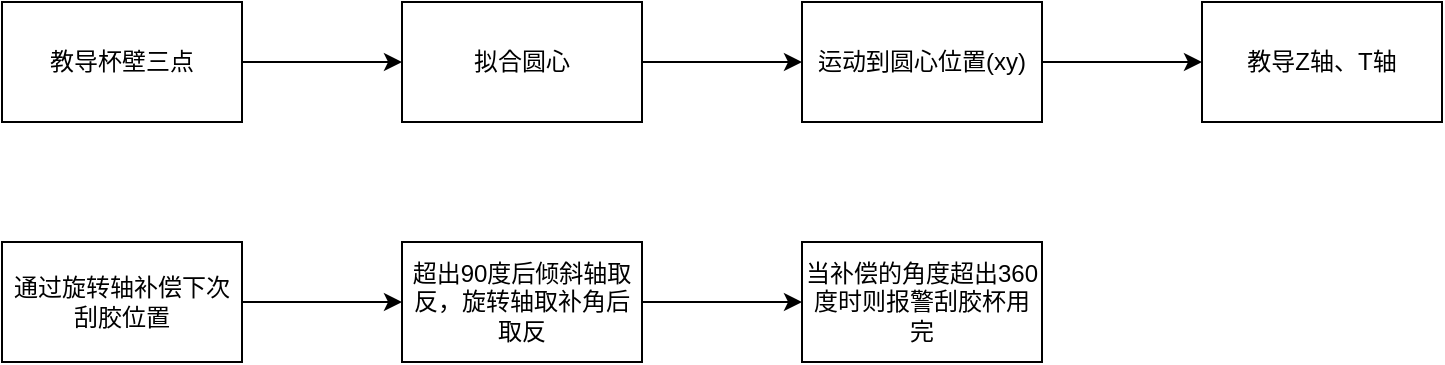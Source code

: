 <mxfile version="25.0.3">
  <diagram name="第 1 页" id="Ta4DXwczmj9H5x3wEeXq">
    <mxGraphModel dx="1121" dy="521" grid="0" gridSize="10" guides="0" tooltips="1" connect="1" arrows="1" fold="1" page="1" pageScale="1" pageWidth="827" pageHeight="1169" math="0" shadow="0">
      <root>
        <mxCell id="0" />
        <mxCell id="1" parent="0" />
        <mxCell id="1vybkrZvWcCKbERgc6V0-3" value="" style="edgeStyle=orthogonalEdgeStyle;rounded=0;orthogonalLoop=1;jettySize=auto;html=1;" edge="1" parent="1" source="1vybkrZvWcCKbERgc6V0-1" target="1vybkrZvWcCKbERgc6V0-2">
          <mxGeometry relative="1" as="geometry" />
        </mxCell>
        <mxCell id="1vybkrZvWcCKbERgc6V0-1" value="教导杯壁三点" style="rounded=0;whiteSpace=wrap;html=1;" vertex="1" parent="1">
          <mxGeometry x="80" y="190" width="120" height="60" as="geometry" />
        </mxCell>
        <mxCell id="1vybkrZvWcCKbERgc6V0-5" value="" style="edgeStyle=orthogonalEdgeStyle;rounded=0;orthogonalLoop=1;jettySize=auto;html=1;" edge="1" parent="1" source="1vybkrZvWcCKbERgc6V0-2" target="1vybkrZvWcCKbERgc6V0-4">
          <mxGeometry relative="1" as="geometry" />
        </mxCell>
        <mxCell id="1vybkrZvWcCKbERgc6V0-2" value="拟合圆心" style="whiteSpace=wrap;html=1;rounded=0;" vertex="1" parent="1">
          <mxGeometry x="280" y="190" width="120" height="60" as="geometry" />
        </mxCell>
        <mxCell id="1vybkrZvWcCKbERgc6V0-7" value="" style="edgeStyle=orthogonalEdgeStyle;rounded=0;orthogonalLoop=1;jettySize=auto;html=1;" edge="1" parent="1" source="1vybkrZvWcCKbERgc6V0-4" target="1vybkrZvWcCKbERgc6V0-6">
          <mxGeometry relative="1" as="geometry" />
        </mxCell>
        <mxCell id="1vybkrZvWcCKbERgc6V0-4" value="运动到圆心位置(xy)" style="whiteSpace=wrap;html=1;rounded=0;" vertex="1" parent="1">
          <mxGeometry x="480" y="190" width="120" height="60" as="geometry" />
        </mxCell>
        <mxCell id="1vybkrZvWcCKbERgc6V0-6" value="教导Z轴、T轴" style="whiteSpace=wrap;html=1;rounded=0;" vertex="1" parent="1">
          <mxGeometry x="680" y="190" width="120" height="60" as="geometry" />
        </mxCell>
        <mxCell id="1vybkrZvWcCKbERgc6V0-11" value="" style="edgeStyle=orthogonalEdgeStyle;rounded=0;orthogonalLoop=1;jettySize=auto;html=1;" edge="1" parent="1" source="1vybkrZvWcCKbERgc6V0-8" target="1vybkrZvWcCKbERgc6V0-10">
          <mxGeometry relative="1" as="geometry" />
        </mxCell>
        <mxCell id="1vybkrZvWcCKbERgc6V0-8" value="通过旋转轴补偿下次刮胶位置" style="whiteSpace=wrap;html=1;rounded=0;" vertex="1" parent="1">
          <mxGeometry x="80" y="310" width="120" height="60" as="geometry" />
        </mxCell>
        <mxCell id="1vybkrZvWcCKbERgc6V0-13" value="" style="edgeStyle=orthogonalEdgeStyle;rounded=0;orthogonalLoop=1;jettySize=auto;html=1;" edge="1" parent="1" source="1vybkrZvWcCKbERgc6V0-10" target="1vybkrZvWcCKbERgc6V0-12">
          <mxGeometry relative="1" as="geometry" />
        </mxCell>
        <mxCell id="1vybkrZvWcCKbERgc6V0-10" value="超出90度后倾斜轴取反，旋转轴取补角后取反" style="whiteSpace=wrap;html=1;rounded=0;" vertex="1" parent="1">
          <mxGeometry x="280" y="310" width="120" height="60" as="geometry" />
        </mxCell>
        <mxCell id="1vybkrZvWcCKbERgc6V0-12" value="当补偿的角度超出360度时则报警刮胶杯用完" style="whiteSpace=wrap;html=1;rounded=0;" vertex="1" parent="1">
          <mxGeometry x="480" y="310" width="120" height="60" as="geometry" />
        </mxCell>
      </root>
    </mxGraphModel>
  </diagram>
</mxfile>
